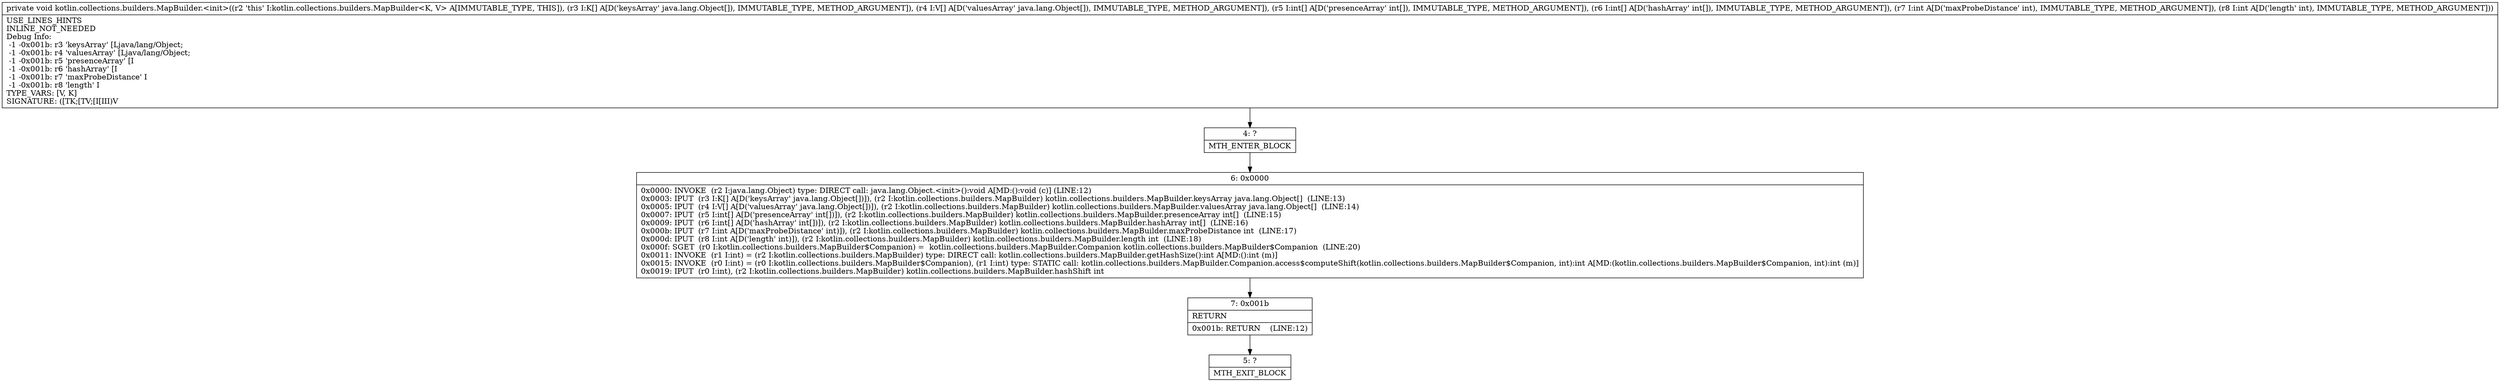 digraph "CFG forkotlin.collections.builders.MapBuilder.\<init\>([Ljava\/lang\/Object;[Ljava\/lang\/Object;[I[III)V" {
Node_4 [shape=record,label="{4\:\ ?|MTH_ENTER_BLOCK\l}"];
Node_6 [shape=record,label="{6\:\ 0x0000|0x0000: INVOKE  (r2 I:java.lang.Object) type: DIRECT call: java.lang.Object.\<init\>():void A[MD:():void (c)] (LINE:12)\l0x0003: IPUT  (r3 I:K[] A[D('keysArray' java.lang.Object[])]), (r2 I:kotlin.collections.builders.MapBuilder) kotlin.collections.builders.MapBuilder.keysArray java.lang.Object[]  (LINE:13)\l0x0005: IPUT  (r4 I:V[] A[D('valuesArray' java.lang.Object[])]), (r2 I:kotlin.collections.builders.MapBuilder) kotlin.collections.builders.MapBuilder.valuesArray java.lang.Object[]  (LINE:14)\l0x0007: IPUT  (r5 I:int[] A[D('presenceArray' int[])]), (r2 I:kotlin.collections.builders.MapBuilder) kotlin.collections.builders.MapBuilder.presenceArray int[]  (LINE:15)\l0x0009: IPUT  (r6 I:int[] A[D('hashArray' int[])]), (r2 I:kotlin.collections.builders.MapBuilder) kotlin.collections.builders.MapBuilder.hashArray int[]  (LINE:16)\l0x000b: IPUT  (r7 I:int A[D('maxProbeDistance' int)]), (r2 I:kotlin.collections.builders.MapBuilder) kotlin.collections.builders.MapBuilder.maxProbeDistance int  (LINE:17)\l0x000d: IPUT  (r8 I:int A[D('length' int)]), (r2 I:kotlin.collections.builders.MapBuilder) kotlin.collections.builders.MapBuilder.length int  (LINE:18)\l0x000f: SGET  (r0 I:kotlin.collections.builders.MapBuilder$Companion) =  kotlin.collections.builders.MapBuilder.Companion kotlin.collections.builders.MapBuilder$Companion  (LINE:20)\l0x0011: INVOKE  (r1 I:int) = (r2 I:kotlin.collections.builders.MapBuilder) type: DIRECT call: kotlin.collections.builders.MapBuilder.getHashSize():int A[MD:():int (m)]\l0x0015: INVOKE  (r0 I:int) = (r0 I:kotlin.collections.builders.MapBuilder$Companion), (r1 I:int) type: STATIC call: kotlin.collections.builders.MapBuilder.Companion.access$computeShift(kotlin.collections.builders.MapBuilder$Companion, int):int A[MD:(kotlin.collections.builders.MapBuilder$Companion, int):int (m)]\l0x0019: IPUT  (r0 I:int), (r2 I:kotlin.collections.builders.MapBuilder) kotlin.collections.builders.MapBuilder.hashShift int \l}"];
Node_7 [shape=record,label="{7\:\ 0x001b|RETURN\l|0x001b: RETURN    (LINE:12)\l}"];
Node_5 [shape=record,label="{5\:\ ?|MTH_EXIT_BLOCK\l}"];
MethodNode[shape=record,label="{private void kotlin.collections.builders.MapBuilder.\<init\>((r2 'this' I:kotlin.collections.builders.MapBuilder\<K, V\> A[IMMUTABLE_TYPE, THIS]), (r3 I:K[] A[D('keysArray' java.lang.Object[]), IMMUTABLE_TYPE, METHOD_ARGUMENT]), (r4 I:V[] A[D('valuesArray' java.lang.Object[]), IMMUTABLE_TYPE, METHOD_ARGUMENT]), (r5 I:int[] A[D('presenceArray' int[]), IMMUTABLE_TYPE, METHOD_ARGUMENT]), (r6 I:int[] A[D('hashArray' int[]), IMMUTABLE_TYPE, METHOD_ARGUMENT]), (r7 I:int A[D('maxProbeDistance' int), IMMUTABLE_TYPE, METHOD_ARGUMENT]), (r8 I:int A[D('length' int), IMMUTABLE_TYPE, METHOD_ARGUMENT]))  | USE_LINES_HINTS\lINLINE_NOT_NEEDED\lDebug Info:\l  \-1 \-0x001b: r3 'keysArray' [Ljava\/lang\/Object;\l  \-1 \-0x001b: r4 'valuesArray' [Ljava\/lang\/Object;\l  \-1 \-0x001b: r5 'presenceArray' [I\l  \-1 \-0x001b: r6 'hashArray' [I\l  \-1 \-0x001b: r7 'maxProbeDistance' I\l  \-1 \-0x001b: r8 'length' I\lTYPE_VARS: [V, K]\lSIGNATURE: ([TK;[TV;[I[III)V\l}"];
MethodNode -> Node_4;Node_4 -> Node_6;
Node_6 -> Node_7;
Node_7 -> Node_5;
}


